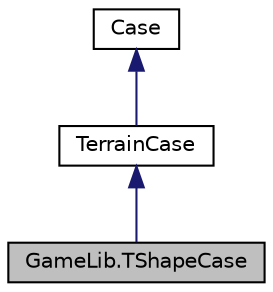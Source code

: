 digraph "GameLib.TShapeCase"
{
 // LATEX_PDF_SIZE
  edge [fontname="Helvetica",fontsize="10",labelfontname="Helvetica",labelfontsize="10"];
  node [fontname="Helvetica",fontsize="10",shape=record];
  Node0 [label="GameLib.TShapeCase",height=0.2,width=0.4,color="black", fillcolor="grey75", style="filled", fontcolor="black",tooltip=" "];
  Node1 -> Node0 [dir="back",color="midnightblue",fontsize="10",style="solid",fontname="Helvetica"];
  Node1 [label="TerrainCase",height=0.2,width=0.4,color="black", fillcolor="white", style="filled",URL="$class_game_lib_1_1_terrain_case.html",tooltip=" "];
  Node2 -> Node1 [dir="back",color="midnightblue",fontsize="10",style="solid",fontname="Helvetica"];
  Node2 [label="Case",height=0.2,width=0.4,color="black", fillcolor="white", style="filled",URL="$class_game_lib_1_1_case.html",tooltip=" "];
}
